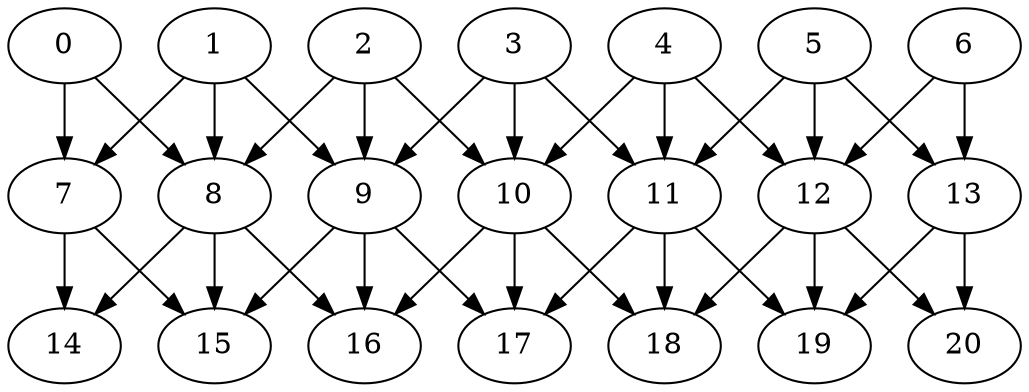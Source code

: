 digraph "Stencil_Nodes_21_CCR_0.10_WeightType_Random#1" {
	graph ["Duplicate states"=0,
		GraphType=Stencil,
		"Max states in OPEN"=0,
		Modes="120000ms; topo-ordered tasks, ; Pruning: task equivalence, fixed order ready list, ; F-value: ; Optimisation: best schedule length (\
SL) optimisation on equal, ",
		NumberOfTasks=21,
		"Pruned using list schedule length"=5079579,
		"States removed from OPEN"=0,
		TargetSystem="Homogeneous-4",
		"Time to schedule (ms)"=4039,
		"Total idle time"=9,
		"Total schedule length"=657,
		"Total sequential time"=2590,
		"Total states created"=10550120
	];
	2	["Finish time"=185,
		Processor=0,
		"Start time"=0,
		Weight=185];
	9	["Finish time"=329,
		Processor=0,
		"Start time"=185,
		Weight=144];
	2 -> 9	[Weight=10];
	10	["Finish time"=421,
		Processor=3,
		"Start time"=318,
		Weight=103];
	2 -> 10	[Weight=2];
	8	["Finish time"=534,
		Processor=0,
		"Start time"=411,
		Weight=123];
	2 -> 8	[Weight=10];
	4	["Finish time"=309,
		Processor=1,
		"Start time"=103,
		Weight=206];
	4 -> 10	[Weight=9];
	12	["Finish time"=412,
		Processor=1,
		"Start time"=309,
		Weight=103];
	4 -> 12	[Weight=4];
	11	["Finish time"=411,
		Processor=0,
		"Start time"=329,
		Weight=82];
	4 -> 11	[Weight=9];
	5	["Finish time"=185,
		Processor=2,
		"Start time"=82,
		Weight=103];
	13	["Finish time"=370,
		Processor=2,
		"Start time"=185,
		Weight=185];
	5 -> 13	[Weight=10];
	5 -> 12	[Weight=9];
	5 -> 11	[Weight=9];
	6	["Finish time"=103,
		Processor=3,
		"Start time"=0,
		Weight=103];
	6 -> 13	[Weight=10];
	6 -> 12	[Weight=6];
	0	["Finish time"=309,
		Processor=3,
		"Start time"=103,
		Weight=206];
	7	["Finish time"=493,
		Processor=2,
		"Start time"=370,
		Weight=123];
	0 -> 7	[Weight=6];
	0 -> 8	[Weight=4];
	1	["Finish time"=103,
		Processor=1,
		"Start time"=0,
		Weight=103];
	1 -> 9	[Weight=2];
	1 -> 7	[Weight=5];
	1 -> 8	[Weight=5];
	3	["Finish time"=82,
		Processor=2,
		"Start time"=0,
		Weight=82];
	3 -> 9	[Weight=4];
	3 -> 10	[Weight=8];
	3 -> 11	[Weight=8];
	19	["Finish time"=657,
		Processor=2,
		"Start time"=493,
		Weight=164];
	13 -> 19	[Weight=8];
	20	["Finish time"=556,
		Processor=1,
		"Start time"=412,
		Weight=144];
	13 -> 20	[Weight=7];
	17	["Finish time"=585,
		Processor=3,
		"Start time"=421,
		Weight=164];
	9 -> 17	[Weight=6];
	15	["Finish time"=657,
		Processor=0,
		"Start time"=575,
		Weight=82];
	9 -> 15	[Weight=8];
	16	["Finish time"=647,
		Processor=3,
		"Start time"=585,
		Weight=62];
	9 -> 16	[Weight=5];
	10 -> 17	[Weight=10];
	10 -> 16	[Weight=4];
	18	["Finish time"=575,
		Processor=0,
		"Start time"=534,
		Weight=41];
	10 -> 18	[Weight=8];
	12 -> 19	[Weight=8];
	12 -> 20	[Weight=3];
	12 -> 18	[Weight=10];
	11 -> 17	[Weight=8];
	11 -> 19	[Weight=2];
	11 -> 18	[Weight=5];
	14	["Finish time"=638,
		Processor=1,
		"Start time"=556,
		Weight=82];
	7 -> 14	[Weight=8];
	7 -> 15	[Weight=9];
	8 -> 14	[Weight=5];
	8 -> 15	[Weight=9];
	8 -> 16	[Weight=6];
}
